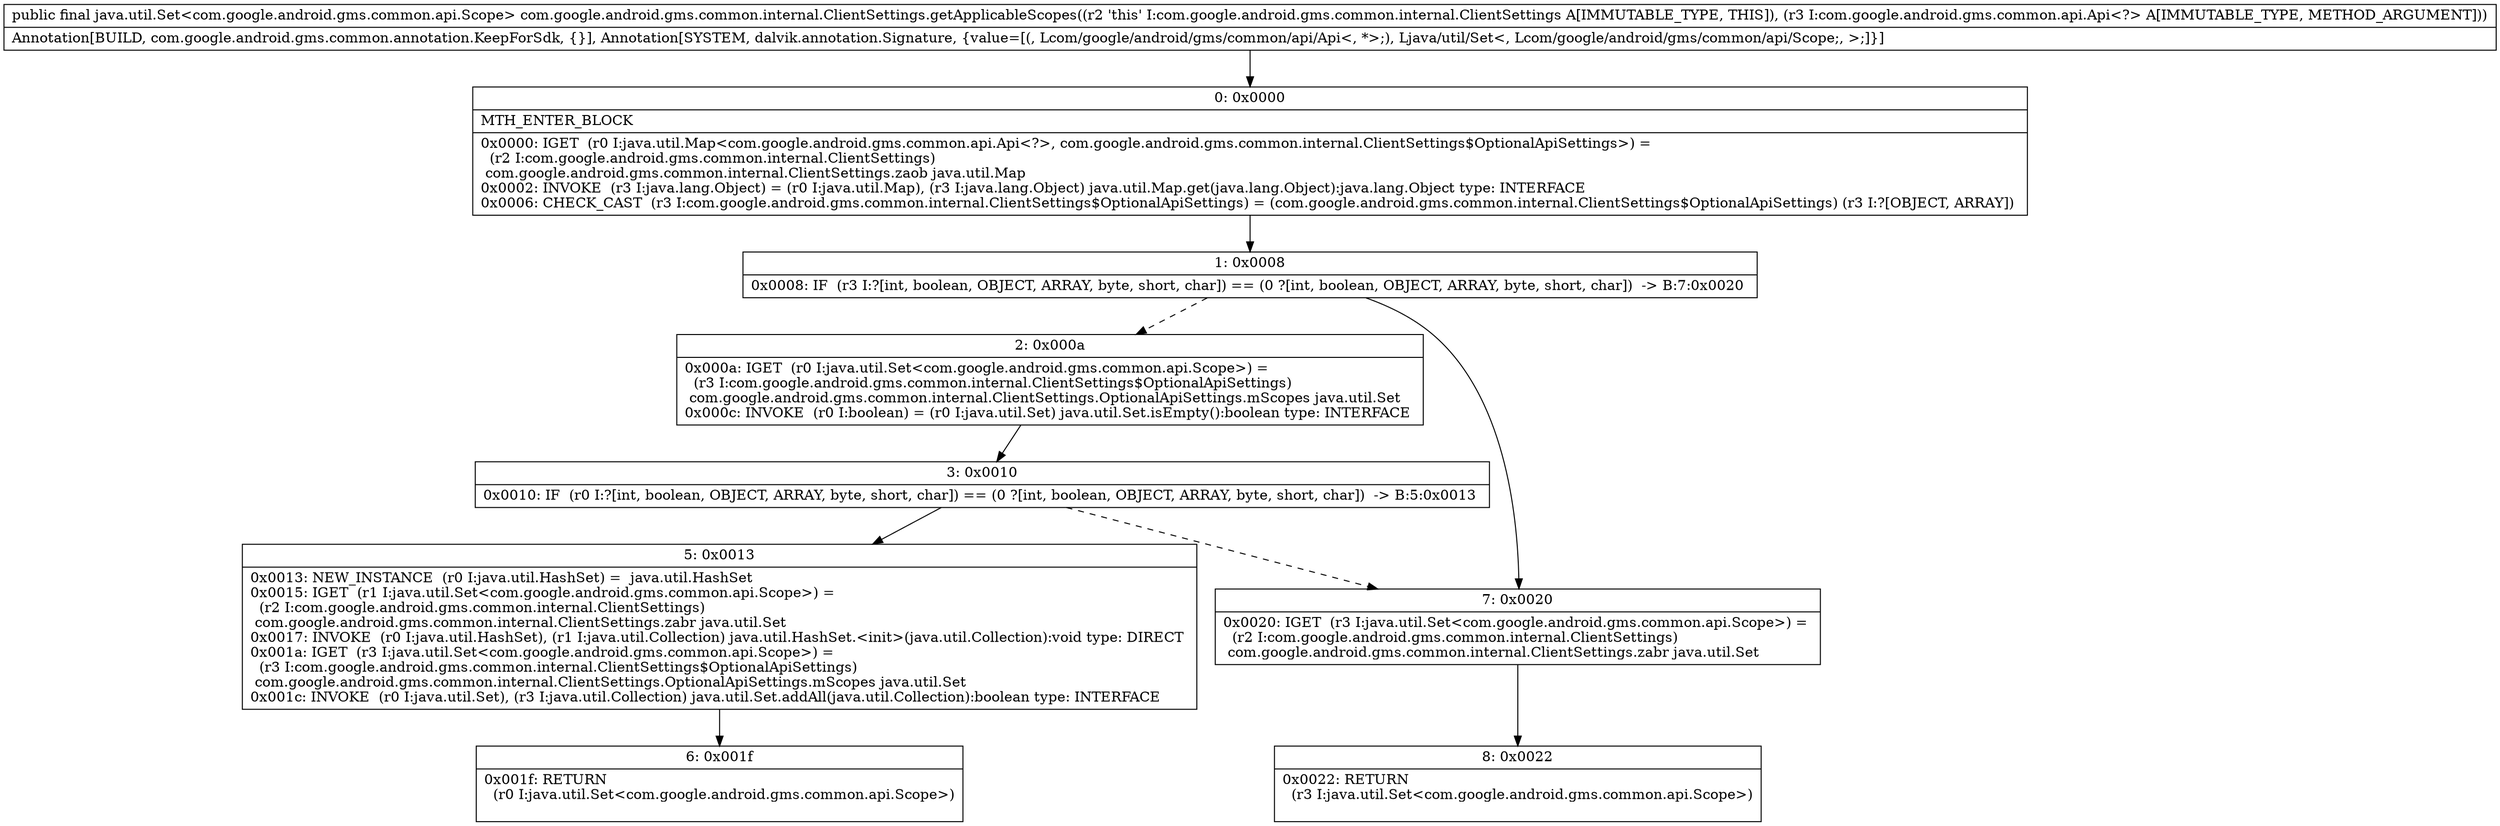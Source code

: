 digraph "CFG forcom.google.android.gms.common.internal.ClientSettings.getApplicableScopes(Lcom\/google\/android\/gms\/common\/api\/Api;)Ljava\/util\/Set;" {
Node_0 [shape=record,label="{0\:\ 0x0000|MTH_ENTER_BLOCK\l|0x0000: IGET  (r0 I:java.util.Map\<com.google.android.gms.common.api.Api\<?\>, com.google.android.gms.common.internal.ClientSettings$OptionalApiSettings\>) = \l  (r2 I:com.google.android.gms.common.internal.ClientSettings)\l com.google.android.gms.common.internal.ClientSettings.zaob java.util.Map \l0x0002: INVOKE  (r3 I:java.lang.Object) = (r0 I:java.util.Map), (r3 I:java.lang.Object) java.util.Map.get(java.lang.Object):java.lang.Object type: INTERFACE \l0x0006: CHECK_CAST  (r3 I:com.google.android.gms.common.internal.ClientSettings$OptionalApiSettings) = (com.google.android.gms.common.internal.ClientSettings$OptionalApiSettings) (r3 I:?[OBJECT, ARRAY]) \l}"];
Node_1 [shape=record,label="{1\:\ 0x0008|0x0008: IF  (r3 I:?[int, boolean, OBJECT, ARRAY, byte, short, char]) == (0 ?[int, boolean, OBJECT, ARRAY, byte, short, char])  \-\> B:7:0x0020 \l}"];
Node_2 [shape=record,label="{2\:\ 0x000a|0x000a: IGET  (r0 I:java.util.Set\<com.google.android.gms.common.api.Scope\>) = \l  (r3 I:com.google.android.gms.common.internal.ClientSettings$OptionalApiSettings)\l com.google.android.gms.common.internal.ClientSettings.OptionalApiSettings.mScopes java.util.Set \l0x000c: INVOKE  (r0 I:boolean) = (r0 I:java.util.Set) java.util.Set.isEmpty():boolean type: INTERFACE \l}"];
Node_3 [shape=record,label="{3\:\ 0x0010|0x0010: IF  (r0 I:?[int, boolean, OBJECT, ARRAY, byte, short, char]) == (0 ?[int, boolean, OBJECT, ARRAY, byte, short, char])  \-\> B:5:0x0013 \l}"];
Node_5 [shape=record,label="{5\:\ 0x0013|0x0013: NEW_INSTANCE  (r0 I:java.util.HashSet) =  java.util.HashSet \l0x0015: IGET  (r1 I:java.util.Set\<com.google.android.gms.common.api.Scope\>) = \l  (r2 I:com.google.android.gms.common.internal.ClientSettings)\l com.google.android.gms.common.internal.ClientSettings.zabr java.util.Set \l0x0017: INVOKE  (r0 I:java.util.HashSet), (r1 I:java.util.Collection) java.util.HashSet.\<init\>(java.util.Collection):void type: DIRECT \l0x001a: IGET  (r3 I:java.util.Set\<com.google.android.gms.common.api.Scope\>) = \l  (r3 I:com.google.android.gms.common.internal.ClientSettings$OptionalApiSettings)\l com.google.android.gms.common.internal.ClientSettings.OptionalApiSettings.mScopes java.util.Set \l0x001c: INVOKE  (r0 I:java.util.Set), (r3 I:java.util.Collection) java.util.Set.addAll(java.util.Collection):boolean type: INTERFACE \l}"];
Node_6 [shape=record,label="{6\:\ 0x001f|0x001f: RETURN  \l  (r0 I:java.util.Set\<com.google.android.gms.common.api.Scope\>)\l \l}"];
Node_7 [shape=record,label="{7\:\ 0x0020|0x0020: IGET  (r3 I:java.util.Set\<com.google.android.gms.common.api.Scope\>) = \l  (r2 I:com.google.android.gms.common.internal.ClientSettings)\l com.google.android.gms.common.internal.ClientSettings.zabr java.util.Set \l}"];
Node_8 [shape=record,label="{8\:\ 0x0022|0x0022: RETURN  \l  (r3 I:java.util.Set\<com.google.android.gms.common.api.Scope\>)\l \l}"];
MethodNode[shape=record,label="{public final java.util.Set\<com.google.android.gms.common.api.Scope\> com.google.android.gms.common.internal.ClientSettings.getApplicableScopes((r2 'this' I:com.google.android.gms.common.internal.ClientSettings A[IMMUTABLE_TYPE, THIS]), (r3 I:com.google.android.gms.common.api.Api\<?\> A[IMMUTABLE_TYPE, METHOD_ARGUMENT]))  | Annotation[BUILD, com.google.android.gms.common.annotation.KeepForSdk, \{\}], Annotation[SYSTEM, dalvik.annotation.Signature, \{value=[(, Lcom\/google\/android\/gms\/common\/api\/Api\<, *\>;), Ljava\/util\/Set\<, Lcom\/google\/android\/gms\/common\/api\/Scope;, \>;]\}]\l}"];
MethodNode -> Node_0;
Node_0 -> Node_1;
Node_1 -> Node_2[style=dashed];
Node_1 -> Node_7;
Node_2 -> Node_3;
Node_3 -> Node_5;
Node_3 -> Node_7[style=dashed];
Node_5 -> Node_6;
Node_7 -> Node_8;
}

